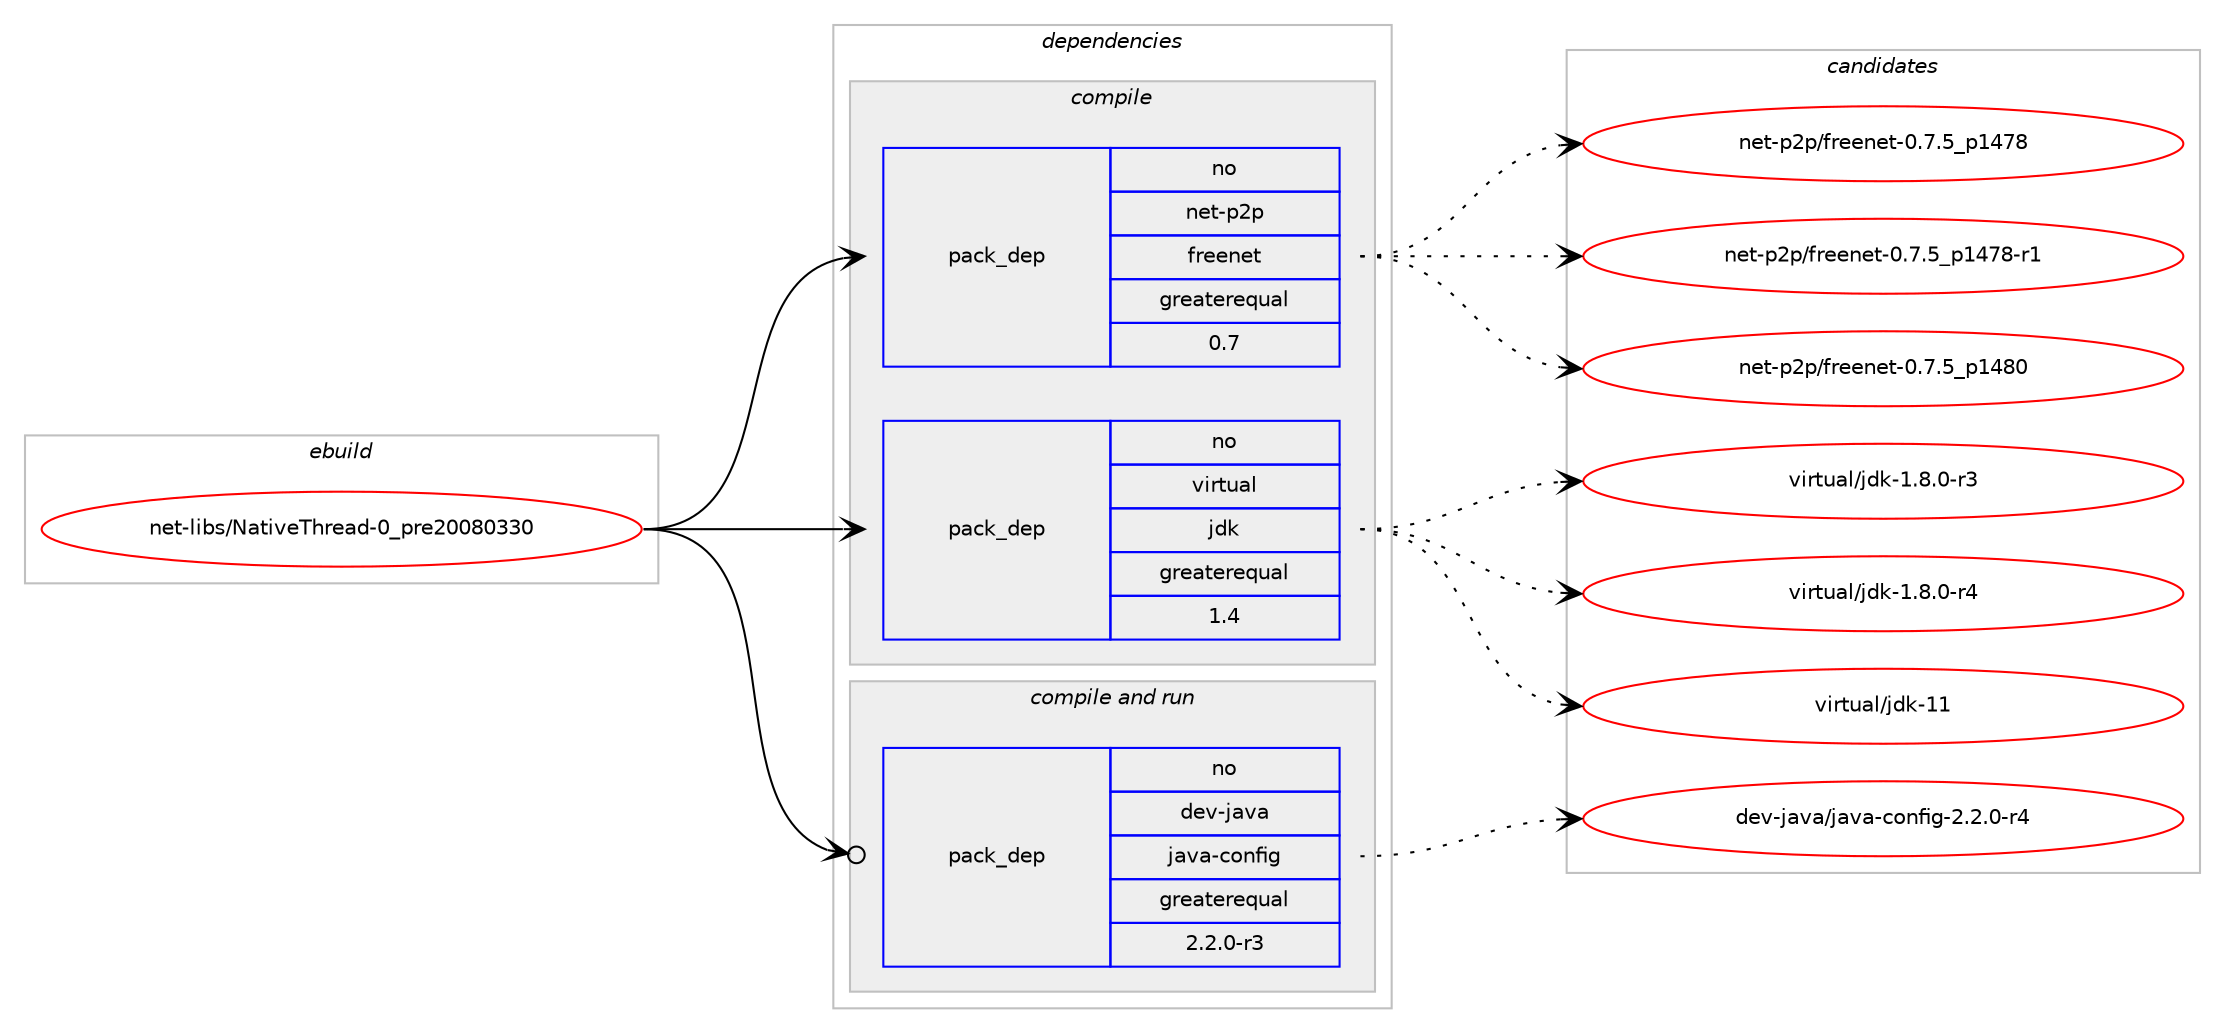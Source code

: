 digraph prolog {

# *************
# Graph options
# *************

newrank=true;
concentrate=true;
compound=true;
graph [rankdir=LR,fontname=Helvetica,fontsize=10,ranksep=1.5];#, ranksep=2.5, nodesep=0.2];
edge  [arrowhead=vee];
node  [fontname=Helvetica,fontsize=10];

# **********
# The ebuild
# **********

subgraph cluster_leftcol {
color=gray;
rank=same;
label=<<i>ebuild</i>>;
id [label="net-libs/NativeThread-0_pre20080330", color=red, width=4, href="../net-libs/NativeThread-0_pre20080330.svg"];
}

# ****************
# The dependencies
# ****************

subgraph cluster_midcol {
color=gray;
label=<<i>dependencies</i>>;
subgraph cluster_compile {
fillcolor="#eeeeee";
style=filled;
label=<<i>compile</i>>;
subgraph pack1185245 {
dependency1657919 [label=<<TABLE BORDER="0" CELLBORDER="1" CELLSPACING="0" CELLPADDING="4" WIDTH="220"><TR><TD ROWSPAN="6" CELLPADDING="30">pack_dep</TD></TR><TR><TD WIDTH="110">no</TD></TR><TR><TD>net-p2p</TD></TR><TR><TD>freenet</TD></TR><TR><TD>greaterequal</TD></TR><TR><TD>0.7</TD></TR></TABLE>>, shape=none, color=blue];
}
id:e -> dependency1657919:w [weight=20,style="solid",arrowhead="vee"];
subgraph pack1185246 {
dependency1657920 [label=<<TABLE BORDER="0" CELLBORDER="1" CELLSPACING="0" CELLPADDING="4" WIDTH="220"><TR><TD ROWSPAN="6" CELLPADDING="30">pack_dep</TD></TR><TR><TD WIDTH="110">no</TD></TR><TR><TD>virtual</TD></TR><TR><TD>jdk</TD></TR><TR><TD>greaterequal</TD></TR><TR><TD>1.4</TD></TR></TABLE>>, shape=none, color=blue];
}
id:e -> dependency1657920:w [weight=20,style="solid",arrowhead="vee"];
}
subgraph cluster_compileandrun {
fillcolor="#eeeeee";
style=filled;
label=<<i>compile and run</i>>;
subgraph pack1185247 {
dependency1657921 [label=<<TABLE BORDER="0" CELLBORDER="1" CELLSPACING="0" CELLPADDING="4" WIDTH="220"><TR><TD ROWSPAN="6" CELLPADDING="30">pack_dep</TD></TR><TR><TD WIDTH="110">no</TD></TR><TR><TD>dev-java</TD></TR><TR><TD>java-config</TD></TR><TR><TD>greaterequal</TD></TR><TR><TD>2.2.0-r3</TD></TR></TABLE>>, shape=none, color=blue];
}
id:e -> dependency1657921:w [weight=20,style="solid",arrowhead="odotvee"];
}
subgraph cluster_run {
fillcolor="#eeeeee";
style=filled;
label=<<i>run</i>>;
}
}

# **************
# The candidates
# **************

subgraph cluster_choices {
rank=same;
color=gray;
label=<<i>candidates</i>>;

subgraph choice1185245 {
color=black;
nodesep=1;
choice1101011164511250112471021141011011101011164548465546539511249525556 [label="net-p2p/freenet-0.7.5_p1478", color=red, width=4,href="../net-p2p/freenet-0.7.5_p1478.svg"];
choice11010111645112501124710211410110111010111645484655465395112495255564511449 [label="net-p2p/freenet-0.7.5_p1478-r1", color=red, width=4,href="../net-p2p/freenet-0.7.5_p1478-r1.svg"];
choice1101011164511250112471021141011011101011164548465546539511249525648 [label="net-p2p/freenet-0.7.5_p1480", color=red, width=4,href="../net-p2p/freenet-0.7.5_p1480.svg"];
dependency1657919:e -> choice1101011164511250112471021141011011101011164548465546539511249525556:w [style=dotted,weight="100"];
dependency1657919:e -> choice11010111645112501124710211410110111010111645484655465395112495255564511449:w [style=dotted,weight="100"];
dependency1657919:e -> choice1101011164511250112471021141011011101011164548465546539511249525648:w [style=dotted,weight="100"];
}
subgraph choice1185246 {
color=black;
nodesep=1;
choice11810511411611797108471061001074549465646484511451 [label="virtual/jdk-1.8.0-r3", color=red, width=4,href="../virtual/jdk-1.8.0-r3.svg"];
choice11810511411611797108471061001074549465646484511452 [label="virtual/jdk-1.8.0-r4", color=red, width=4,href="../virtual/jdk-1.8.0-r4.svg"];
choice1181051141161179710847106100107454949 [label="virtual/jdk-11", color=red, width=4,href="../virtual/jdk-11.svg"];
dependency1657920:e -> choice11810511411611797108471061001074549465646484511451:w [style=dotted,weight="100"];
dependency1657920:e -> choice11810511411611797108471061001074549465646484511452:w [style=dotted,weight="100"];
dependency1657920:e -> choice1181051141161179710847106100107454949:w [style=dotted,weight="100"];
}
subgraph choice1185247 {
color=black;
nodesep=1;
choice10010111845106971189747106971189745991111101021051034550465046484511452 [label="dev-java/java-config-2.2.0-r4", color=red, width=4,href="../dev-java/java-config-2.2.0-r4.svg"];
dependency1657921:e -> choice10010111845106971189747106971189745991111101021051034550465046484511452:w [style=dotted,weight="100"];
}
}

}
